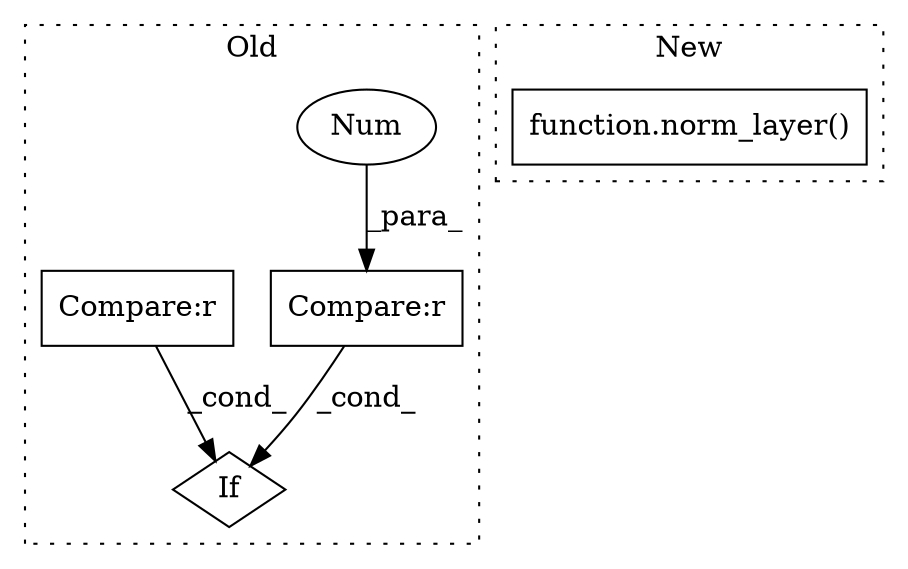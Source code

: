 digraph G {
subgraph cluster0 {
1 [label="If" a="96" s="922,956" l="3,14" shape="diamond"];
3 [label="Compare:r" a="40" s="925" l="11" shape="box"];
4 [label="Num" a="76" s="935" l="1" shape="ellipse"];
5 [label="Compare:r" a="40" s="940" l="16" shape="box"];
label = "Old";
style="dotted";
}
subgraph cluster1 {
2 [label="function.norm_layer()" a="75" s="3386,3420" l="11,1" shape="box"];
label = "New";
style="dotted";
}
3 -> 1 [label="_cond_"];
4 -> 3 [label="_para_"];
5 -> 1 [label="_cond_"];
}